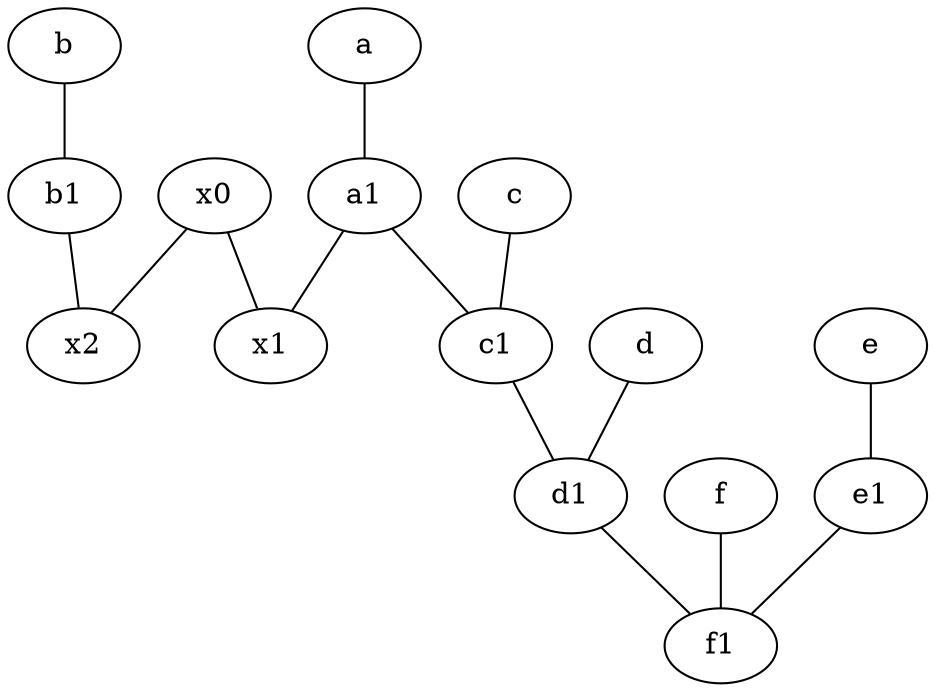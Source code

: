 graph {
	node [labelfontsize=50]
	f1 [labelfontsize=50 pos="3,8!"]
	d1 [labelfontsize=50 pos="3,5!"]
	x0 [labelfontsize=50]
	x1 [labelfontsize=50]
	c1 [labelfontsize=50 pos="4.5,3!"]
	f [labelfontsize=50 pos="3,9!"]
	e1 [labelfontsize=50 pos="7,7!"]
	a1 [labelfontsize=50 pos="8,3!"]
	b1 [labelfontsize=50 pos="9,4!"]
	x2 [labelfontsize=50]
	b -- b1
	a -- a1
	d -- d1
	a1 -- x1
	x0 -- x1
	x0 -- x2
	a1 -- c1
	e1 -- f1
	d1 -- f1
	c -- c1
	e -- e1
	f -- f1
	c1 -- d1
	b1 -- x2
}
